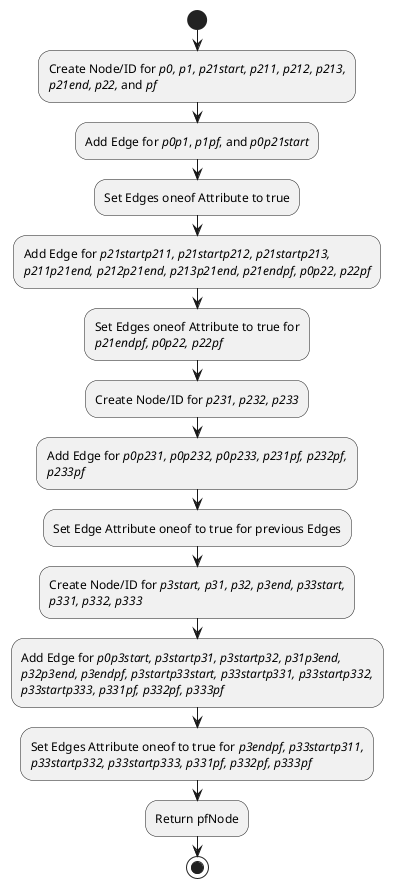 @startuml
start
:Create Node/ID for //p0, p1, p21start, p211, p212, p213,//
//p21end, p22,// and //pf//;
:Add Edge for //p0p1//, //p1pf//, and //p0p21start//;
:Set Edges oneof Attribute to true;
:Add Edge for //p21startp211, p21startp212, p21startp213,//
//p211p21end, p212p21end, p213p21end, p21endpf, p0p22, p22pf//;
:Set Edges oneof Attribute to true for 
//p21endpf, p0p22, p22pf//;
:Create Node/ID for //p231, p232, p233//;
:Add Edge for //p0p231, p0p232, p0p233, p231pf, p232pf,//
//p233pf//;
:Set Edge Attribute oneof to true for previous Edges;
:Create Node/ID for //p3start, p31, p32, p3end, p33start,//
//p331, p332, p333//;
:Add Edge for //p0p3start, p3startp31, p3startp32, p31p3end,//
//p32p3end, p3endpf, p3startp33start, p33startp331, p33startp332,//
//p33startp333, p331pf, p332pf, p333pf//;
:Set Edges Attribute oneof to true for //p3endpf, p33startp311,//
//p33startp332, p33startp333, p331pf, p332pf, p333pf//;
:Return pfNode;
stop
@enduml